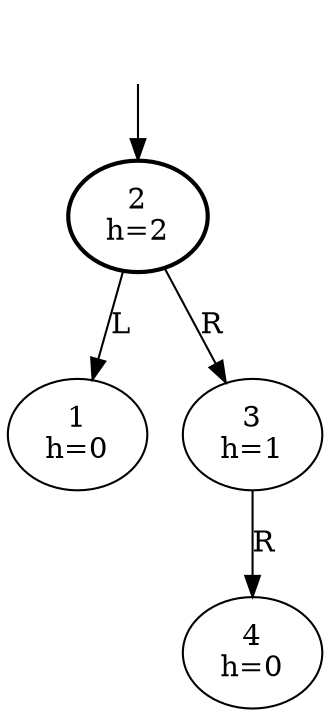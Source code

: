 digraph
 {
	Dummy [style=invis];
	Dummy -> 2;
	2 [penwidth=2];

	
      2 [label="2\nh=2"];

      2 -> 1 [label="L"];
      1 [label="1\nh=0"];

      2 -> 3 [label="R"];
      3 [label="3\nh=1"];

      3 -> 4 [label="R"];
      4 [label="4\nh=0"];

}